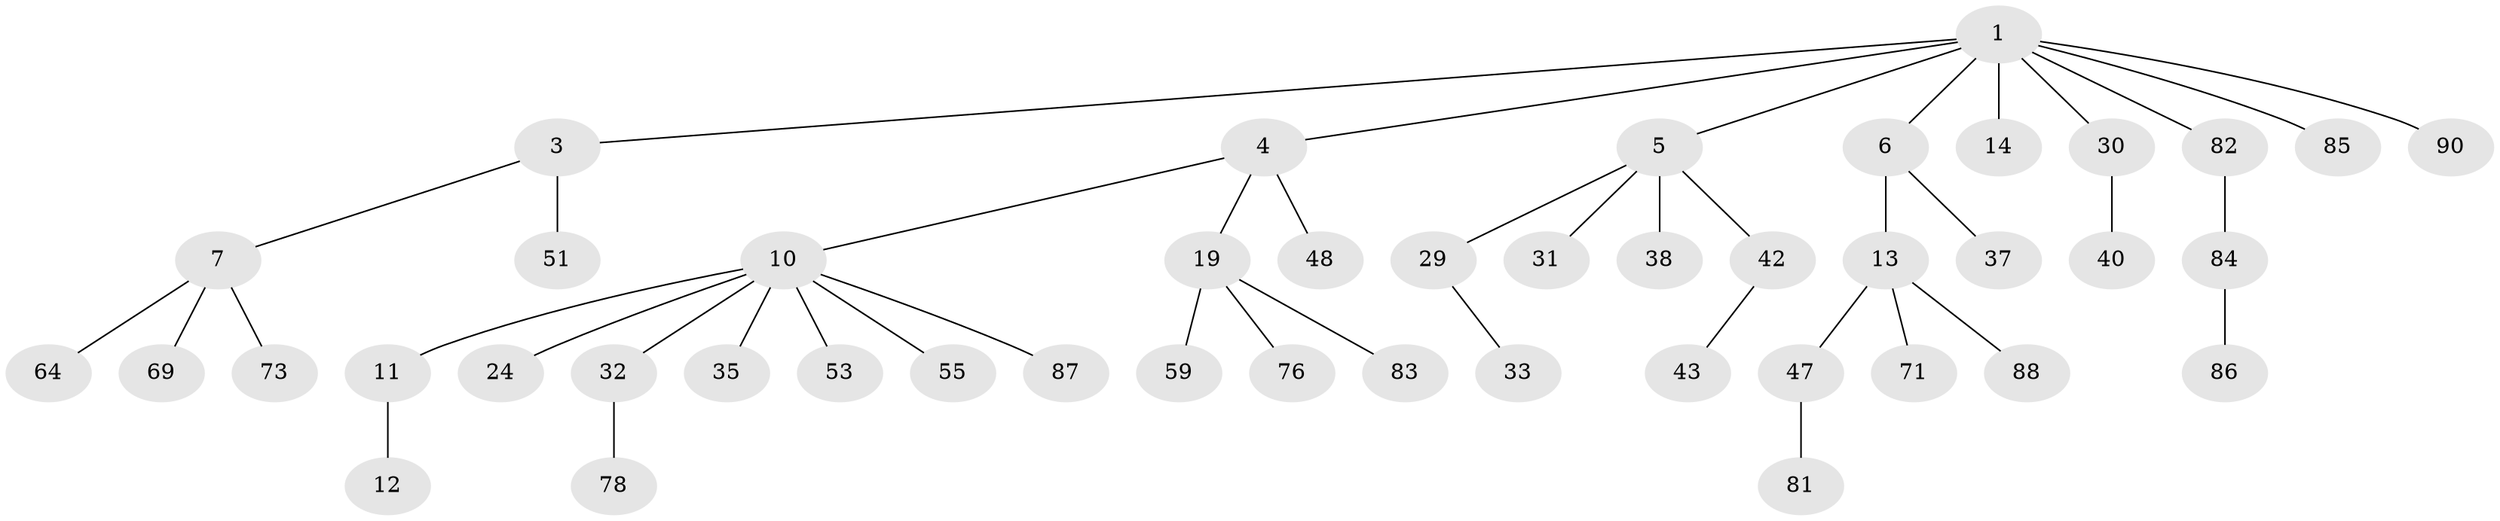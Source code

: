 // original degree distribution, {4: 0.05555555555555555, 5: 0.03333333333333333, 3: 0.2111111111111111, 2: 0.18888888888888888, 7: 0.011111111111111112, 1: 0.5}
// Generated by graph-tools (version 1.1) at 2025/15/03/09/25 04:15:35]
// undirected, 45 vertices, 44 edges
graph export_dot {
graph [start="1"]
  node [color=gray90,style=filled];
  1 [super="+2+8+20"];
  3;
  4;
  5 [super="+9+54"];
  6 [super="+34"];
  7 [super="+17"];
  10 [super="+44+18+89"];
  11 [super="+80"];
  12;
  13 [super="+16+68"];
  14;
  19 [super="+26+23"];
  24 [super="+61"];
  29;
  30;
  31;
  32 [super="+39"];
  33;
  35 [super="+75+66"];
  37 [super="+62"];
  38;
  40 [super="+52+45"];
  42 [super="+67"];
  43;
  47 [super="+70+49"];
  48;
  51 [super="+60"];
  53;
  55;
  59;
  64;
  69;
  71;
  73;
  76 [super="+77"];
  78;
  81;
  82;
  83;
  84;
  85;
  86;
  87;
  88;
  90;
  1 -- 5;
  1 -- 3;
  1 -- 4;
  1 -- 6;
  1 -- 90;
  1 -- 82;
  1 -- 85;
  1 -- 14;
  1 -- 30;
  3 -- 7;
  3 -- 51;
  4 -- 10;
  4 -- 19;
  4 -- 48;
  5 -- 31;
  5 -- 42;
  5 -- 29;
  5 -- 38;
  6 -- 13;
  6 -- 37;
  7 -- 64;
  7 -- 73;
  7 -- 69;
  10 -- 11;
  10 -- 53;
  10 -- 55;
  10 -- 32;
  10 -- 35;
  10 -- 87;
  10 -- 24;
  11 -- 12;
  13 -- 88;
  13 -- 47;
  13 -- 71;
  19 -- 59;
  19 -- 83;
  19 -- 76;
  29 -- 33;
  30 -- 40;
  32 -- 78;
  42 -- 43;
  47 -- 81;
  82 -- 84;
  84 -- 86;
}
